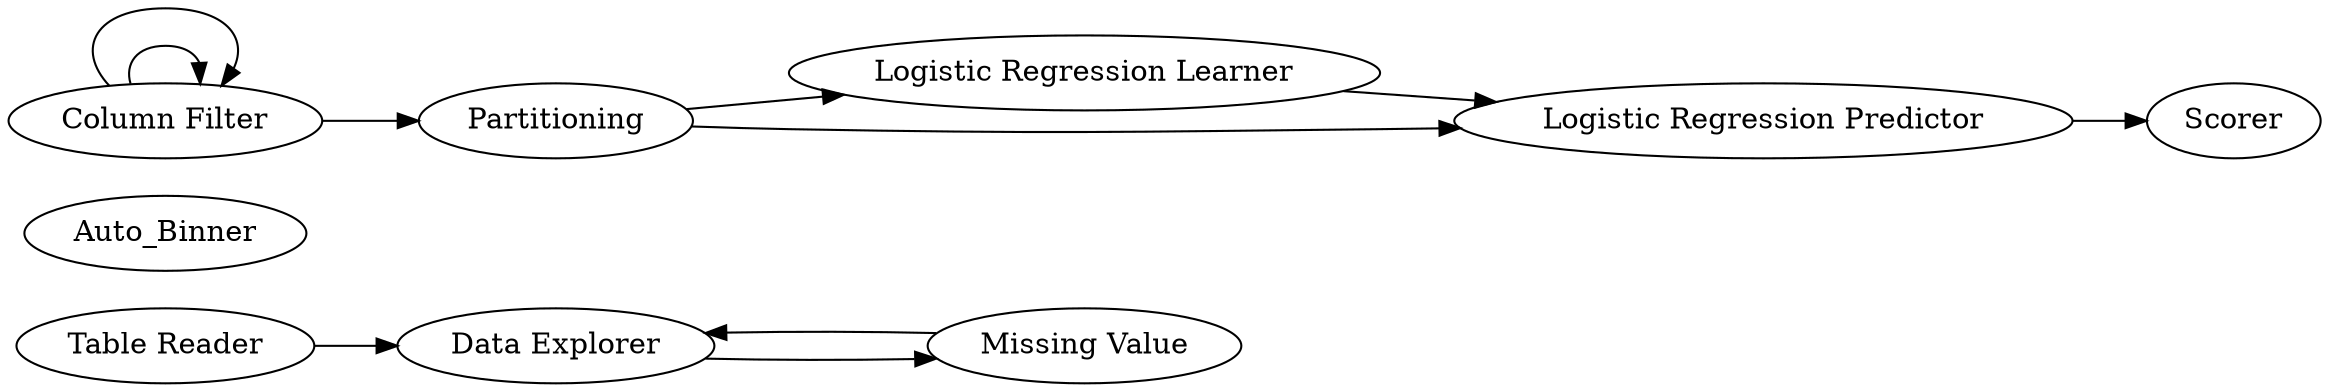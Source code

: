 digraph {
	1 [label="Table Reader"]
	3 [label="Data Explorer"]
	5 [label="Missing Value"]
	6 [label=Auto_Binner]
	7 [label="Category To Number"]
	7 [label="Column Filter"]
	8 [label=Partitioning]
	9 [label="Logistic Regression Learner"]
	10 [label="Logistic Regression Predictor"]
	11 [label=Scorer]
	3 -> 5
	5 -> 3
	7 -> 7
	1 -> 3
	7 -> 7
	7 -> 8
	8 -> 9
	8 -> 10
	9 -> 10
	10 -> 11
	rankdir=LR
}
